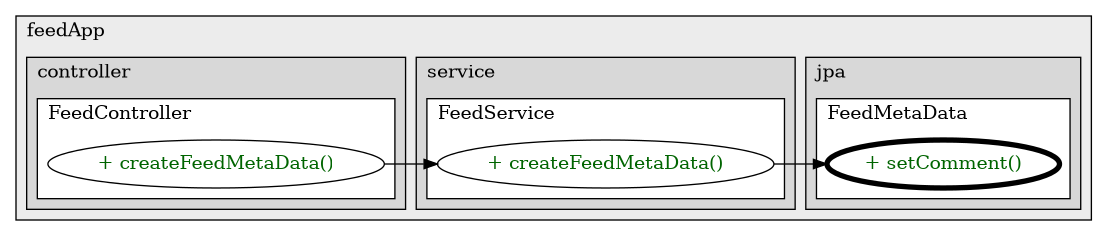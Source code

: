 @startuml

/' diagram meta data start
config=CallConfiguration;
{
  "rootMethod": "com.feedApp.jpa.FeedMetaData#setComment(String)",
  "projectClassification": {
    "searchMode": "OpenProject", // OpenProject, AllProjects
    "includedProjects": "",
    "pathEndKeywords": "*.impl",
    "isClientPath": "",
    "isClientName": "",
    "isTestPath": "",
    "isTestName": "",
    "isMappingPath": "",
    "isMappingName": "",
    "isDataAccessPath": "",
    "isDataAccessName": "",
    "isDataStructurePath": "",
    "isDataStructureName": "",
    "isInterfaceStructuresPath": "",
    "isInterfaceStructuresName": "",
    "isEntryPointPath": "",
    "isEntryPointName": "",
    "treatFinalFieldsAsMandatory": false
  },
  "graphRestriction": {
    "classPackageExcludeFilter": "",
    "classPackageIncludeFilter": "",
    "classNameExcludeFilter": "",
    "classNameIncludeFilter": "",
    "methodNameExcludeFilter": "",
    "methodNameIncludeFilter": "",
    "removeByInheritance": "", // inheritance/annotation based filtering is done in a second step
    "removeByAnnotation": "",
    "removeByClassPackage": "", // cleanup the graph after inheritance/annotation based filtering is done
    "removeByClassName": "",
    "cutMappings": false,
    "cutEnum": true,
    "cutTests": true,
    "cutClient": true,
    "cutDataAccess": true,
    "cutInterfaceStructures": true,
    "cutDataStructures": true,
    "cutGetterAndSetter": true,
    "cutConstructors": true
  },
  "graphTraversal": {
    "forwardDepth": 3,
    "backwardDepth": 3,
    "classPackageExcludeFilter": "",
    "classPackageIncludeFilter": "",
    "classNameExcludeFilter": "",
    "classNameIncludeFilter": "",
    "methodNameExcludeFilter": "",
    "methodNameIncludeFilter": "",
    "hideMappings": false,
    "hideDataStructures": false,
    "hidePrivateMethods": true,
    "hideInterfaceCalls": true, // indirection: implementation -> interface (is hidden) -> implementation
    "onlyShowApplicationEntryPoints": false, // root node is included
    "useMethodCallsForStructureDiagram": "ForwardOnly" // ForwardOnly, BothDirections, No
  },
  "details": {
    "aggregation": "GroupByClass", // ByClass, GroupByClass, None
    "showMethodParametersTypes": false,
    "showMethodParametersNames": false,
    "showMethodReturnType": false,
    "showPackageLevels": 2,
    "showCallOrder": false,
    "edgeMode": "MethodsOnly", // TypesOnly, MethodsOnly, TypesAndMethods, MethodsAndDirectTypeUsage
    "showDetailedClassStructure": false
  },
  "rootClass": "com.feedApp.jpa.FeedMetaData",
  "extensionCallbackMethod": "" // qualified.class.name#methodName - signature: public static String method(String)
}
diagram meta data end '/



digraph g {
    rankdir="LR"
    splines=polyline
    

'nodes 
subgraph cluster_976040029 { 
   	label=feedApp
	labeljust=l
	fillcolor="#ececec"
	style=filled
   
   subgraph cluster_1310698646 { 
   	label=service
	labeljust=l
	fillcolor="#d8d8d8"
	style=filled
   
   subgraph cluster_1030494298 { 
   	label=FeedService
	labeljust=l
	fillcolor=white
	style=filled
   
   FeedService1452183805XXXcreateFeedMetaData1774260304[
	label="+ createFeedMetaData()"
	style=filled
	fillcolor=white
	tooltip="FeedService

null"
	fontcolor=darkgreen
];
} 
} 

subgraph cluster_85800176 { 
   	label=jpa
	labeljust=l
	fillcolor="#d8d8d8"
	style=filled
   
   subgraph cluster_1353367272 { 
   	label=FeedMetaData
	labeljust=l
	fillcolor=white
	style=filled
   
   FeedMetaData1717777885XXXsetComment1808118735[
	label="+ setComment()"
	style=filled
	fillcolor=white
	tooltip="FeedMetaData

null"
	penwidth=4
	fontcolor=darkgreen
];
} 
} 

subgraph cluster_886611655 { 
   	label=controller
	labeljust=l
	fillcolor="#d8d8d8"
	style=filled
   
   subgraph cluster_2009748692 { 
   	label=FeedController
	labeljust=l
	fillcolor=white
	style=filled
   
   FeedController1164448852XXXcreateFeedMetaData1774260304[
	label="+ createFeedMetaData()"
	style=filled
	fillcolor=white
	tooltip="FeedController

null"
	fontcolor=darkgreen
];
} 
} 
} 

'edges    
FeedController1164448852XXXcreateFeedMetaData1774260304 -> FeedService1452183805XXXcreateFeedMetaData1774260304;
FeedService1452183805XXXcreateFeedMetaData1774260304 -> FeedMetaData1717777885XXXsetComment1808118735;
    
}
@enduml